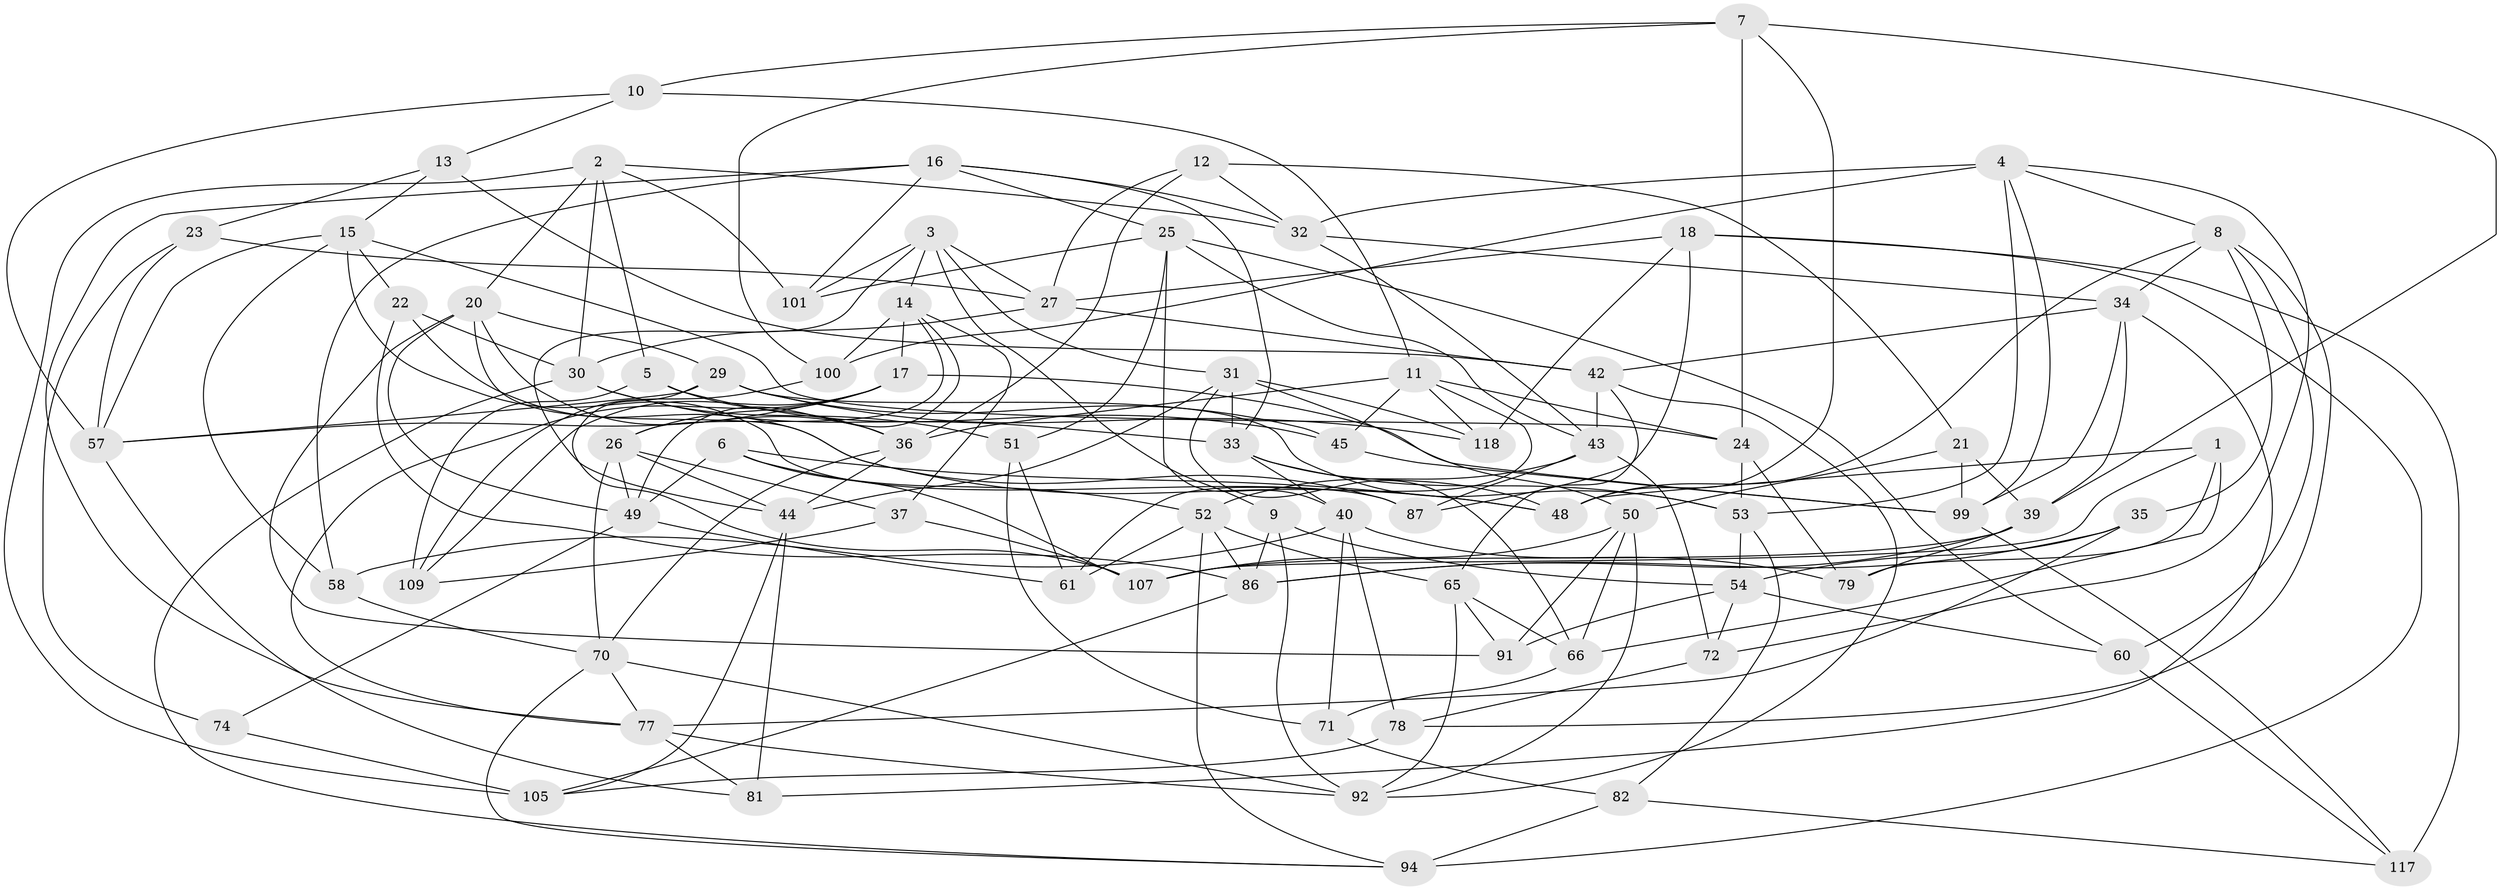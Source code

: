 // Generated by graph-tools (version 1.1) at 2025/24/03/03/25 07:24:30]
// undirected, 76 vertices, 193 edges
graph export_dot {
graph [start="1"]
  node [color=gray90,style=filled];
  1;
  2 [super="+85"];
  3 [super="+97"];
  4 [super="+46"];
  5;
  6;
  7 [super="+104"];
  8 [super="+110"];
  9;
  10;
  11 [super="+73"];
  12;
  13;
  14 [super="+19"];
  15 [super="+28"];
  16 [super="+62"];
  17 [super="+89"];
  18 [super="+38"];
  20 [super="+106"];
  21;
  22;
  23;
  24 [super="+47"];
  25 [super="+121"];
  26 [super="+59"];
  27 [super="+115"];
  29 [super="+84"];
  30 [super="+80"];
  31 [super="+41"];
  32 [super="+75"];
  33 [super="+112"];
  34 [super="+67"];
  35;
  36 [super="+55"];
  37;
  39 [super="+114"];
  40 [super="+102"];
  42 [super="+64"];
  43 [super="+69"];
  44 [super="+95"];
  45;
  48 [super="+111"];
  49 [super="+68"];
  50 [super="+56"];
  51;
  52 [super="+63"];
  53 [super="+90"];
  54 [super="+119"];
  57 [super="+76"];
  58;
  60;
  61;
  65 [super="+88"];
  66 [super="+103"];
  70 [super="+83"];
  71;
  72;
  74;
  77 [super="+113"];
  78;
  79;
  81;
  82;
  86 [super="+98"];
  87;
  91;
  92 [super="+93"];
  94 [super="+96"];
  99 [super="+108"];
  100;
  101;
  105 [super="+120"];
  107 [super="+116"];
  109;
  117;
  118;
  1 -- 79;
  1 -- 107;
  1 -- 66;
  1 -- 48;
  2 -- 20;
  2 -- 32;
  2 -- 105;
  2 -- 101;
  2 -- 5;
  2 -- 30;
  3 -- 31;
  3 -- 101;
  3 -- 9;
  3 -- 14;
  3 -- 27;
  3 -- 44;
  4 -- 53;
  4 -- 72;
  4 -- 8;
  4 -- 32;
  4 -- 100;
  4 -- 99;
  5 -- 109;
  5 -- 45;
  5 -- 36;
  6 -- 48;
  6 -- 52;
  6 -- 49;
  6 -- 107;
  7 -- 24 [weight=2];
  7 -- 10;
  7 -- 48;
  7 -- 100;
  7 -- 39;
  8 -- 78;
  8 -- 60;
  8 -- 48;
  8 -- 35;
  8 -- 34;
  9 -- 54;
  9 -- 92;
  9 -- 86;
  10 -- 57;
  10 -- 13;
  10 -- 11;
  11 -- 36;
  11 -- 45;
  11 -- 61;
  11 -- 118;
  11 -- 24;
  12 -- 21;
  12 -- 32;
  12 -- 27;
  12 -- 36;
  13 -- 42;
  13 -- 23;
  13 -- 15;
  14 -- 49;
  14 -- 17;
  14 -- 26;
  14 -- 100;
  14 -- 37;
  15 -- 22;
  15 -- 58;
  15 -- 24;
  15 -- 57;
  15 -- 87;
  16 -- 101;
  16 -- 58;
  16 -- 32;
  16 -- 25;
  16 -- 33;
  16 -- 77;
  17 -- 77;
  17 -- 57;
  17 -- 26;
  17 -- 99;
  17 -- 109;
  18 -- 118;
  18 -- 117;
  18 -- 94 [weight=2];
  18 -- 27;
  18 -- 87;
  20 -- 87;
  20 -- 49;
  20 -- 91;
  20 -- 36;
  20 -- 29;
  21 -- 39;
  21 -- 50;
  21 -- 99;
  22 -- 30;
  22 -- 48;
  22 -- 86;
  23 -- 74;
  23 -- 27;
  23 -- 57;
  24 -- 53;
  24 -- 79;
  25 -- 51;
  25 -- 60;
  25 -- 40;
  25 -- 43;
  25 -- 101;
  26 -- 49;
  26 -- 37;
  26 -- 44;
  26 -- 70;
  27 -- 42;
  27 -- 30;
  29 -- 118;
  29 -- 45;
  29 -- 107;
  29 -- 57;
  29 -- 53;
  30 -- 94;
  30 -- 51;
  30 -- 33;
  31 -- 118;
  31 -- 50;
  31 -- 44;
  31 -- 33;
  31 -- 66;
  32 -- 43;
  32 -- 34;
  33 -- 40;
  33 -- 48;
  33 -- 53;
  34 -- 81;
  34 -- 99;
  34 -- 42;
  34 -- 39;
  35 -- 77;
  35 -- 86;
  35 -- 54;
  36 -- 70;
  36 -- 44;
  37 -- 109;
  37 -- 107;
  39 -- 86;
  39 -- 79;
  39 -- 107;
  40 -- 79;
  40 -- 78;
  40 -- 58;
  40 -- 71;
  42 -- 65;
  42 -- 43;
  42 -- 92;
  43 -- 72;
  43 -- 52;
  43 -- 87;
  44 -- 81;
  44 -- 105;
  45 -- 99;
  49 -- 74;
  49 -- 61;
  50 -- 66;
  50 -- 92;
  50 -- 107;
  50 -- 91;
  51 -- 61;
  51 -- 71;
  52 -- 86;
  52 -- 61;
  52 -- 94;
  52 -- 65;
  53 -- 82;
  53 -- 54;
  54 -- 60;
  54 -- 72;
  54 -- 91;
  57 -- 81;
  58 -- 70;
  60 -- 117;
  65 -- 66 [weight=2];
  65 -- 91;
  65 -- 92;
  66 -- 71;
  70 -- 92;
  70 -- 94;
  70 -- 77;
  71 -- 82;
  72 -- 78;
  74 -- 105 [weight=2];
  77 -- 81;
  77 -- 92;
  78 -- 105;
  82 -- 117;
  82 -- 94;
  86 -- 105;
  99 -- 117;
  100 -- 109;
}
